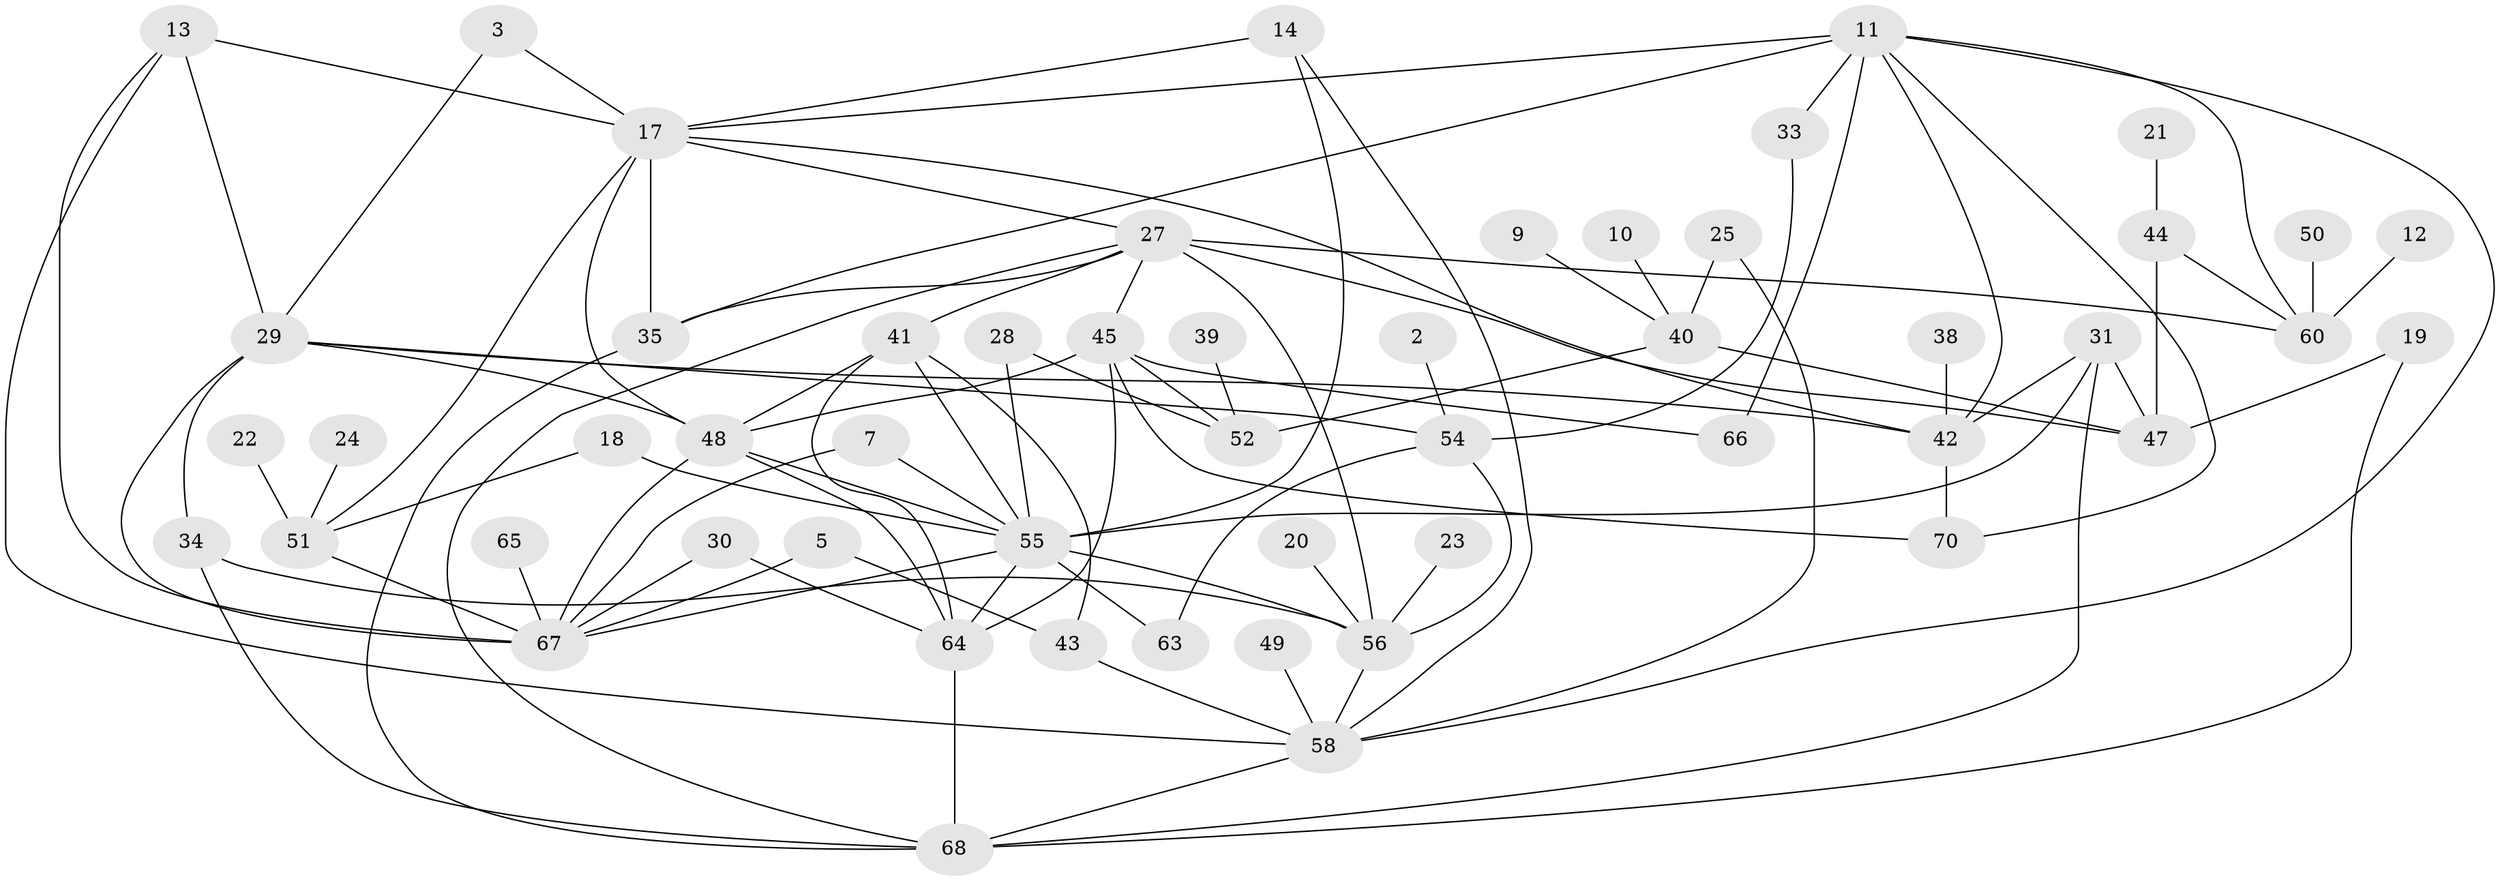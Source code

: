 // original degree distribution, {3: 0.2357142857142857, 0: 0.11428571428571428, 6: 0.007142857142857143, 1: 0.17142857142857143, 2: 0.22857142857142856, 5: 0.11428571428571428, 4: 0.12142857142857143, 7: 0.007142857142857143}
// Generated by graph-tools (version 1.1) at 2025/49/03/09/25 03:49:06]
// undirected, 53 vertices, 98 edges
graph export_dot {
graph [start="1"]
  node [color=gray90,style=filled];
  2;
  3;
  5;
  7;
  9;
  10;
  11;
  12;
  13;
  14;
  17;
  18;
  19;
  20;
  21;
  22;
  23;
  24;
  25;
  27;
  28;
  29;
  30;
  31;
  33;
  34;
  35;
  38;
  39;
  40;
  41;
  42;
  43;
  44;
  45;
  47;
  48;
  49;
  50;
  51;
  52;
  54;
  55;
  56;
  58;
  60;
  63;
  64;
  65;
  66;
  67;
  68;
  70;
  2 -- 54 [weight=1.0];
  3 -- 17 [weight=1.0];
  3 -- 29 [weight=1.0];
  5 -- 43 [weight=1.0];
  5 -- 67 [weight=1.0];
  7 -- 55 [weight=1.0];
  7 -- 67 [weight=1.0];
  9 -- 40 [weight=1.0];
  10 -- 40 [weight=1.0];
  11 -- 17 [weight=1.0];
  11 -- 33 [weight=1.0];
  11 -- 35 [weight=1.0];
  11 -- 42 [weight=1.0];
  11 -- 58 [weight=1.0];
  11 -- 60 [weight=1.0];
  11 -- 66 [weight=2.0];
  11 -- 70 [weight=1.0];
  12 -- 60 [weight=1.0];
  13 -- 17 [weight=1.0];
  13 -- 29 [weight=1.0];
  13 -- 58 [weight=1.0];
  13 -- 67 [weight=1.0];
  14 -- 17 [weight=1.0];
  14 -- 55 [weight=1.0];
  14 -- 58 [weight=1.0];
  17 -- 27 [weight=1.0];
  17 -- 35 [weight=1.0];
  17 -- 42 [weight=1.0];
  17 -- 48 [weight=1.0];
  17 -- 51 [weight=1.0];
  18 -- 51 [weight=1.0];
  18 -- 55 [weight=1.0];
  19 -- 47 [weight=1.0];
  19 -- 68 [weight=1.0];
  20 -- 56 [weight=1.0];
  21 -- 44 [weight=1.0];
  22 -- 51 [weight=1.0];
  23 -- 56 [weight=1.0];
  24 -- 51 [weight=1.0];
  25 -- 40 [weight=1.0];
  25 -- 58 [weight=1.0];
  27 -- 35 [weight=1.0];
  27 -- 41 [weight=1.0];
  27 -- 45 [weight=1.0];
  27 -- 47 [weight=1.0];
  27 -- 56 [weight=1.0];
  27 -- 60 [weight=1.0];
  27 -- 68 [weight=1.0];
  28 -- 52 [weight=1.0];
  28 -- 55 [weight=1.0];
  29 -- 34 [weight=1.0];
  29 -- 42 [weight=1.0];
  29 -- 48 [weight=1.0];
  29 -- 54 [weight=1.0];
  29 -- 67 [weight=2.0];
  30 -- 64 [weight=1.0];
  30 -- 67 [weight=1.0];
  31 -- 42 [weight=1.0];
  31 -- 47 [weight=1.0];
  31 -- 55 [weight=1.0];
  31 -- 68 [weight=1.0];
  33 -- 54 [weight=1.0];
  34 -- 56 [weight=1.0];
  34 -- 68 [weight=1.0];
  35 -- 68 [weight=1.0];
  38 -- 42 [weight=1.0];
  39 -- 52 [weight=1.0];
  40 -- 47 [weight=2.0];
  40 -- 52 [weight=1.0];
  41 -- 43 [weight=1.0];
  41 -- 48 [weight=1.0];
  41 -- 55 [weight=1.0];
  41 -- 64 [weight=1.0];
  42 -- 70 [weight=1.0];
  43 -- 58 [weight=1.0];
  44 -- 47 [weight=1.0];
  44 -- 60 [weight=1.0];
  45 -- 48 [weight=2.0];
  45 -- 52 [weight=1.0];
  45 -- 64 [weight=1.0];
  45 -- 66 [weight=1.0];
  45 -- 70 [weight=1.0];
  48 -- 55 [weight=1.0];
  48 -- 64 [weight=1.0];
  48 -- 67 [weight=1.0];
  49 -- 58 [weight=1.0];
  50 -- 60 [weight=1.0];
  51 -- 67 [weight=1.0];
  54 -- 56 [weight=1.0];
  54 -- 63 [weight=1.0];
  55 -- 56 [weight=1.0];
  55 -- 63 [weight=1.0];
  55 -- 64 [weight=1.0];
  55 -- 67 [weight=1.0];
  56 -- 58 [weight=1.0];
  58 -- 68 [weight=1.0];
  64 -- 68 [weight=1.0];
  65 -- 67 [weight=1.0];
}
